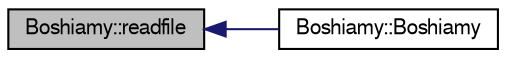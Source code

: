 digraph G
{
  edge [fontname="FreeSans",fontsize="10",labelfontname="FreeSans",labelfontsize="10"];
  node [fontname="FreeSans",fontsize="10",shape=record];
  rankdir=LR;
  Node1 [label="Boshiamy::readfile",height=0.2,width=0.4,color="black", fillcolor="grey75", style="filled" fontcolor="black"];
  Node1 -> Node2 [dir=back,color="midnightblue",fontsize="10",style="solid",fontname="FreeSans"];
  Node2 [label="Boshiamy::Boshiamy",height=0.2,width=0.4,color="black", fillcolor="white", style="filled",URL="$dc/da3/class_boshiamy_a585dbd4e684cfb58119c7e0568865aa9.html#a585dbd4e684cfb58119c7e0568865aa9",tooltip="Boshiamy 元件的建立."];
}
